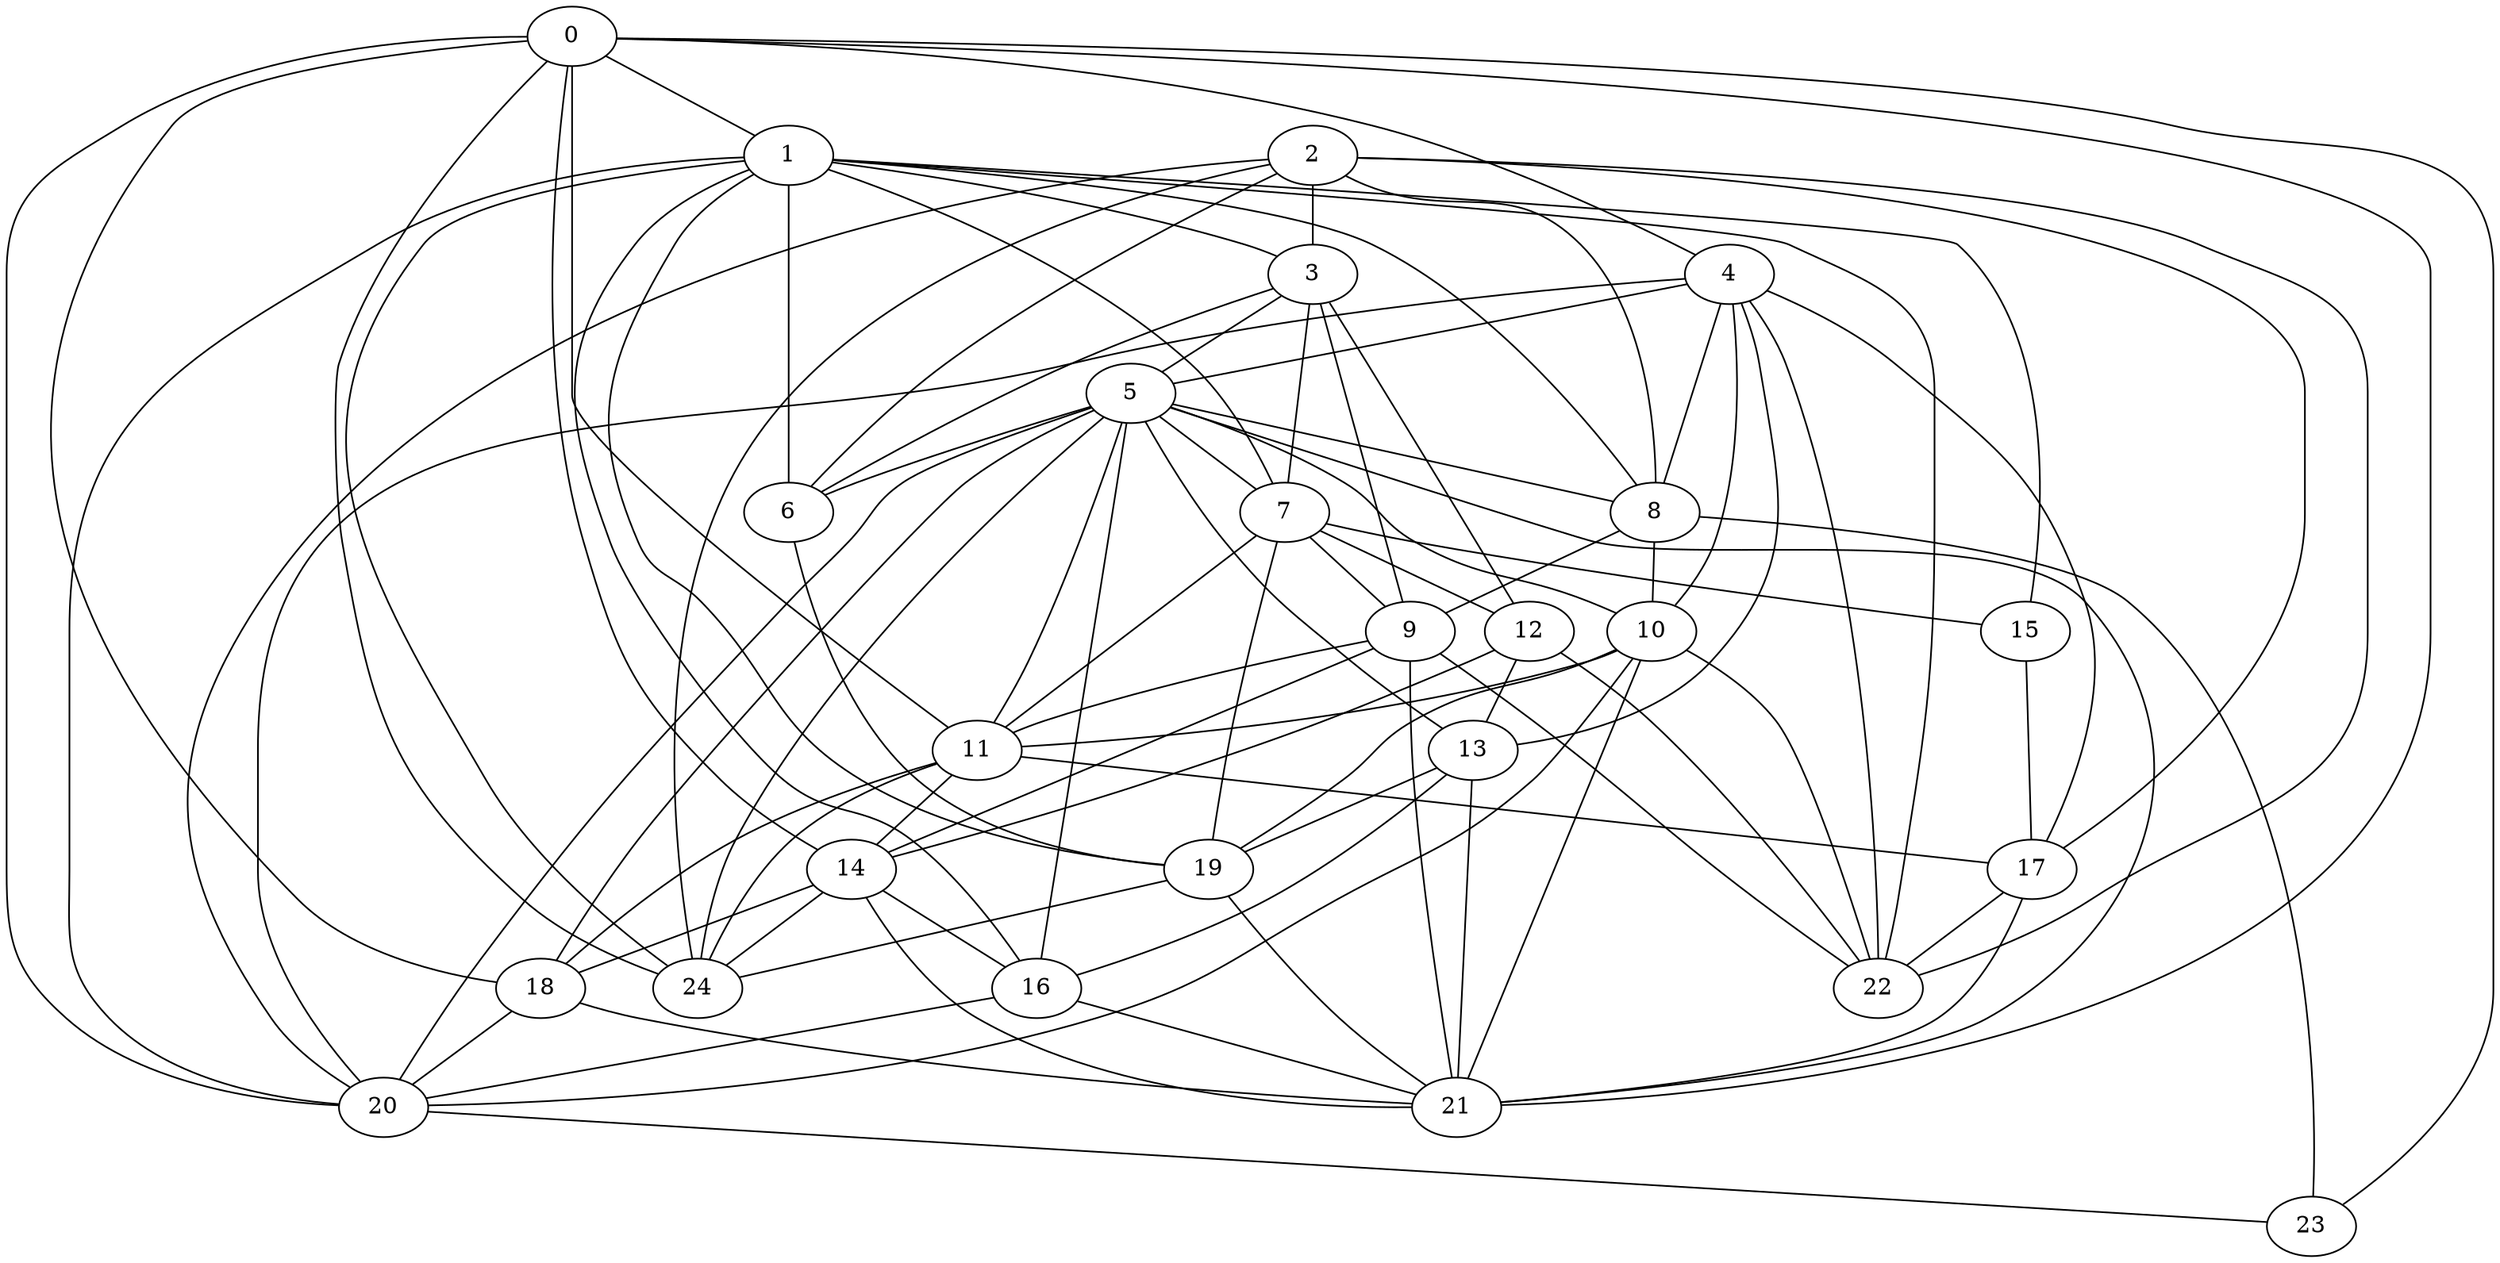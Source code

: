 strict graph "gnp_random_graph(25,0.25)" {
0;
1;
2;
3;
4;
5;
6;
7;
8;
9;
10;
11;
12;
13;
14;
15;
16;
17;
18;
19;
20;
21;
22;
23;
24;
0 -- 1  [is_available=True, prob="1.0"];
0 -- 4  [is_available=True, prob="0.309308339747"];
0 -- 11  [is_available=True, prob="1.0"];
0 -- 14  [is_available=True, prob="1.0"];
0 -- 18  [is_available=True, prob="0.385458958987"];
0 -- 20  [is_available=True, prob="0.541350775285"];
0 -- 21  [is_available=True, prob="1.0"];
0 -- 23  [is_available=True, prob="0.246212662857"];
0 -- 24  [is_available=True, prob="0.27036481458"];
1 -- 3  [is_available=True, prob="0.307091662346"];
1 -- 6  [is_available=True, prob="0.0273523496889"];
1 -- 7  [is_available=True, prob="1.0"];
1 -- 8  [is_available=True, prob="0.0117356189195"];
1 -- 15  [is_available=True, prob="0.977872427231"];
1 -- 16  [is_available=True, prob="1.0"];
1 -- 19  [is_available=True, prob="1.0"];
1 -- 20  [is_available=True, prob="0.965691792181"];
1 -- 22  [is_available=True, prob="1.0"];
1 -- 24  [is_available=True, prob="0.565710128016"];
2 -- 3  [is_available=True, prob="0.413072767563"];
2 -- 6  [is_available=True, prob="1.0"];
2 -- 8  [is_available=True, prob="0.361729999742"];
2 -- 17  [is_available=True, prob="1.0"];
2 -- 20  [is_available=True, prob="0.0229201749671"];
2 -- 22  [is_available=True, prob="0.842022841804"];
2 -- 24  [is_available=True, prob="1.0"];
3 -- 5  [is_available=True, prob="0.555938637491"];
3 -- 6  [is_available=True, prob="0.742061158741"];
3 -- 7  [is_available=True, prob="0.787884337062"];
3 -- 9  [is_available=True, prob="0.36162909734"];
3 -- 12  [is_available=True, prob="0.768123059342"];
4 -- 5  [is_available=True, prob="1.0"];
4 -- 8  [is_available=True, prob="0.367629502608"];
4 -- 10  [is_available=True, prob="0.45514000825"];
4 -- 13  [is_available=True, prob="0.00529817859696"];
4 -- 17  [is_available=True, prob="0.348160558141"];
4 -- 20  [is_available=True, prob="0.750374618711"];
4 -- 22  [is_available=True, prob="0.453100347737"];
5 -- 6  [is_available=True, prob="1.0"];
5 -- 7  [is_available=True, prob="1.0"];
5 -- 8  [is_available=True, prob="1.0"];
5 -- 10  [is_available=True, prob="0.342845681566"];
5 -- 11  [is_available=True, prob="0.420394889394"];
5 -- 13  [is_available=True, prob="0.799973378457"];
5 -- 16  [is_available=True, prob="1.0"];
5 -- 18  [is_available=True, prob="0.0575628163705"];
5 -- 20  [is_available=True, prob="0.707633021563"];
5 -- 21  [is_available=True, prob="0.935531861844"];
5 -- 24  [is_available=True, prob="1.0"];
6 -- 19  [is_available=True, prob="0.600031317549"];
7 -- 9  [is_available=True, prob="0.112992483004"];
7 -- 11  [is_available=True, prob="0.880563959657"];
7 -- 12  [is_available=True, prob="1.0"];
7 -- 15  [is_available=True, prob="1.0"];
7 -- 19  [is_available=True, prob="0.302234082529"];
8 -- 9  [is_available=True, prob="0.782538025207"];
8 -- 10  [is_available=True, prob="0.958143751824"];
8 -- 23  [is_available=True, prob="0.390848900528"];
9 -- 11  [is_available=True, prob="1.0"];
9 -- 14  [is_available=True, prob="1.0"];
9 -- 21  [is_available=True, prob="1.0"];
9 -- 22  [is_available=True, prob="1.0"];
10 -- 11  [is_available=True, prob="0.576921522902"];
10 -- 19  [is_available=True, prob="0.901159676654"];
10 -- 20  [is_available=True, prob="0.82739156003"];
10 -- 21  [is_available=True, prob="0.948688724821"];
10 -- 22  [is_available=True, prob="0.971533729644"];
11 -- 14  [is_available=True, prob="1.0"];
11 -- 17  [is_available=True, prob="1.0"];
11 -- 18  [is_available=True, prob="0.998029944702"];
11 -- 24  [is_available=True, prob="0.0105567494002"];
12 -- 22  [is_available=True, prob="0.489611375802"];
12 -- 13  [is_available=True, prob="0.641179801972"];
12 -- 14  [is_available=True, prob="0.871404621522"];
13 -- 16  [is_available=True, prob="0.676096997881"];
13 -- 19  [is_available=True, prob="0.567019471471"];
13 -- 21  [is_available=True, prob="0.201195286881"];
14 -- 16  [is_available=True, prob="0.631163796378"];
14 -- 18  [is_available=True, prob="0.356414219511"];
14 -- 21  [is_available=True, prob="0.7720311904"];
14 -- 24  [is_available=True, prob="1.0"];
15 -- 17  [is_available=True, prob="0.0713131851994"];
16 -- 20  [is_available=True, prob="1.0"];
16 -- 21  [is_available=True, prob="1.0"];
17 -- 21  [is_available=True, prob="0.702637752275"];
17 -- 22  [is_available=True, prob="0.943268308345"];
18 -- 20  [is_available=True, prob="0.303351356674"];
18 -- 21  [is_available=True, prob="0.970713926285"];
19 -- 21  [is_available=True, prob="0.54990535839"];
19 -- 24  [is_available=True, prob="0.495003151446"];
20 -- 23  [is_available=True, prob="1.0"];
}
